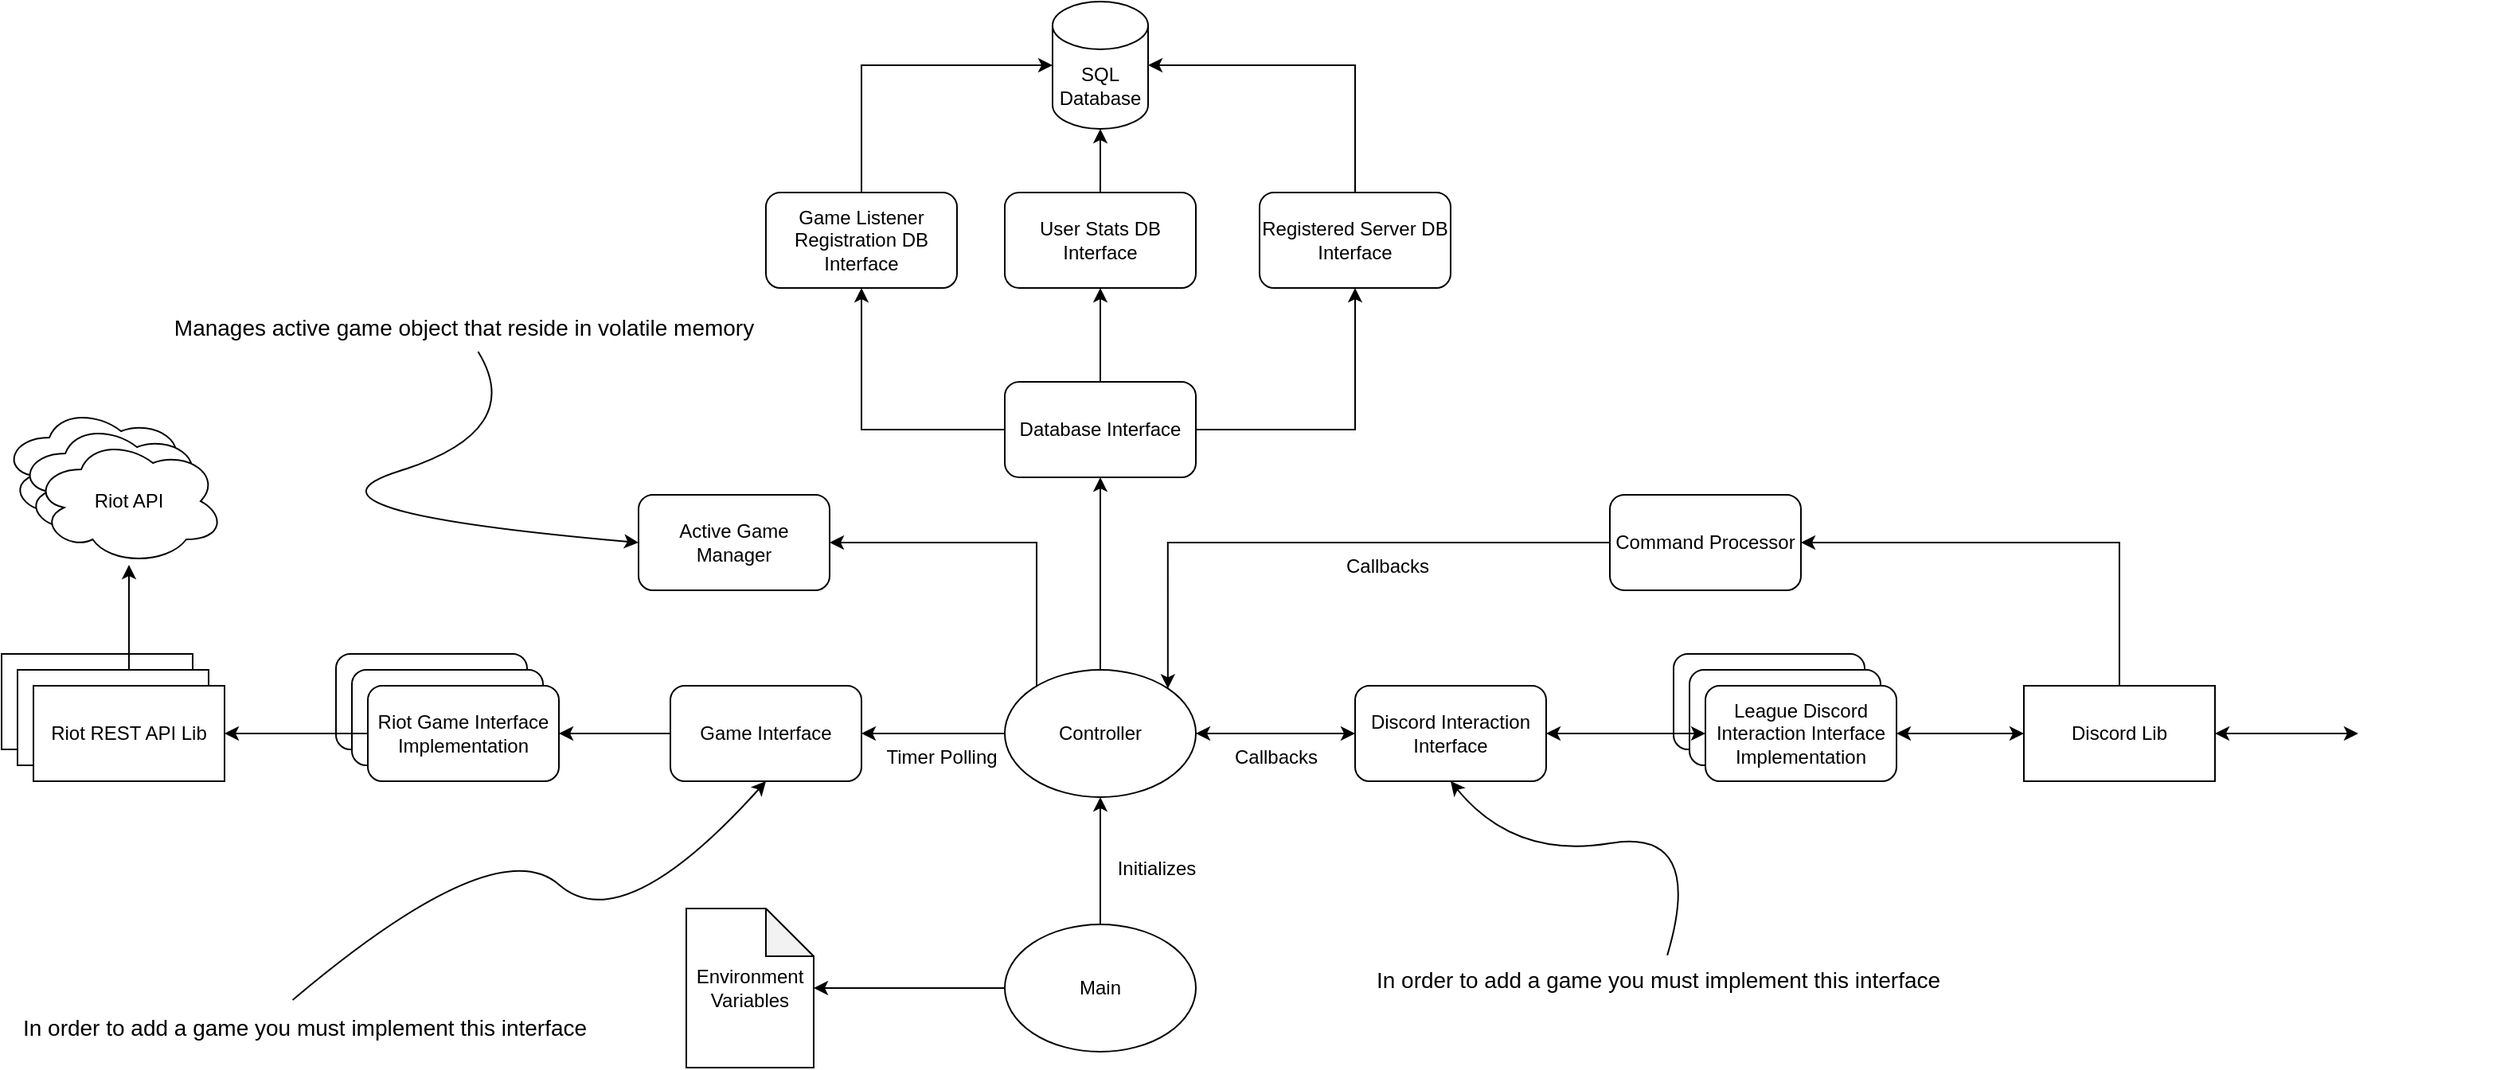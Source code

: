 <mxfile version="21.3.7" type="device">
  <diagram name="Page-1" id="ZWch6KYryVNrVb6p0aGZ">
    <mxGraphModel dx="2990" dy="2698" grid="1" gridSize="10" guides="1" tooltips="1" connect="1" arrows="1" fold="1" page="1" pageScale="1" pageWidth="850" pageHeight="1100" math="0" shadow="0">
      <root>
        <mxCell id="0" />
        <mxCell id="1" parent="0" />
        <mxCell id="dWsMsBKAjlN8BTmg53Zi-1" value="Riot API" style="ellipse;shape=cloud;whiteSpace=wrap;html=1;" parent="1" vertex="1">
          <mxGeometry x="-140" y="104" width="120" height="80" as="geometry" />
        </mxCell>
        <mxCell id="dWsMsBKAjlN8BTmg53Zi-34" style="edgeStyle=orthogonalEdgeStyle;rounded=0;orthogonalLoop=1;jettySize=auto;html=1;entryX=1;entryY=0.5;entryDx=0;entryDy=0;" parent="1" source="dWsMsBKAjlN8BTmg53Zi-2" target="dWsMsBKAjlN8BTmg53Zi-27" edge="1">
          <mxGeometry relative="1" as="geometry" />
        </mxCell>
        <mxCell id="dWsMsBKAjlN8BTmg53Zi-2" value="Game Interface" style="rounded=1;whiteSpace=wrap;html=1;" parent="1" vertex="1">
          <mxGeometry x="280" y="280" width="120" height="60" as="geometry" />
        </mxCell>
        <mxCell id="dWsMsBKAjlN8BTmg53Zi-4" value="SQL Database" style="shape=cylinder3;whiteSpace=wrap;html=1;boundedLbl=1;backgroundOutline=1;size=15;" parent="1" vertex="1">
          <mxGeometry x="520" y="-150" width="60" height="80" as="geometry" />
        </mxCell>
        <mxCell id="dWsMsBKAjlN8BTmg53Zi-64" style="edgeStyle=orthogonalEdgeStyle;rounded=0;orthogonalLoop=1;jettySize=auto;html=1;entryX=0.5;entryY=1;entryDx=0;entryDy=0;entryPerimeter=0;exitX=0.5;exitY=0;exitDx=0;exitDy=0;" parent="1" source="dWsMsBKAjlN8BTmg53Zi-5" target="dWsMsBKAjlN8BTmg53Zi-4" edge="1">
          <mxGeometry relative="1" as="geometry" />
        </mxCell>
        <mxCell id="dWsMsBKAjlN8BTmg53Zi-5" value="User Stats DB Interface" style="rounded=1;whiteSpace=wrap;html=1;" parent="1" vertex="1">
          <mxGeometry x="490" y="-30" width="120" height="60" as="geometry" />
        </mxCell>
        <mxCell id="dWsMsBKAjlN8BTmg53Zi-7" value="" style="shape=image;html=1;verticalAlign=top;verticalLabelPosition=bottom;labelBackgroundColor=#ffffff;imageAspect=0;aspect=fixed;image=https://cdn1.iconfinder.com/data/icons/unicons-line-vol-3/24/discord-128.png" parent="1" vertex="1">
          <mxGeometry x="1340" y="266" width="88" height="88" as="geometry" />
        </mxCell>
        <mxCell id="dWsMsBKAjlN8BTmg53Zi-8" value="Discord Interaction Interface" style="rounded=1;whiteSpace=wrap;html=1;" parent="1" vertex="1">
          <mxGeometry x="710" y="280" width="120" height="60" as="geometry" />
        </mxCell>
        <mxCell id="dWsMsBKAjlN8BTmg53Zi-10" style="edgeStyle=orthogonalEdgeStyle;rounded=0;orthogonalLoop=1;jettySize=auto;html=1;startArrow=classic;startFill=1;" parent="1" source="dWsMsBKAjlN8BTmg53Zi-9" target="dWsMsBKAjlN8BTmg53Zi-7" edge="1">
          <mxGeometry relative="1" as="geometry" />
        </mxCell>
        <mxCell id="GeZ2JBlscgipPaIo40qe-9" style="edgeStyle=orthogonalEdgeStyle;rounded=0;orthogonalLoop=1;jettySize=auto;html=1;entryX=1;entryY=0.5;entryDx=0;entryDy=0;exitX=0.5;exitY=0;exitDx=0;exitDy=0;" edge="1" parent="1" source="dWsMsBKAjlN8BTmg53Zi-9" target="GeZ2JBlscgipPaIo40qe-8">
          <mxGeometry relative="1" as="geometry" />
        </mxCell>
        <mxCell id="dWsMsBKAjlN8BTmg53Zi-9" value="Discord Lib" style="rounded=0;whiteSpace=wrap;html=1;" parent="1" vertex="1">
          <mxGeometry x="1130" y="280" width="120" height="60" as="geometry" />
        </mxCell>
        <mxCell id="dWsMsBKAjlN8BTmg53Zi-14" style="edgeStyle=orthogonalEdgeStyle;rounded=0;orthogonalLoop=1;jettySize=auto;html=1;startArrow=classic;startFill=1;" parent="1" source="dWsMsBKAjlN8BTmg53Zi-12" target="dWsMsBKAjlN8BTmg53Zi-8" edge="1">
          <mxGeometry relative="1" as="geometry" />
        </mxCell>
        <mxCell id="dWsMsBKAjlN8BTmg53Zi-17" style="edgeStyle=orthogonalEdgeStyle;rounded=0;orthogonalLoop=1;jettySize=auto;html=1;" parent="1" source="dWsMsBKAjlN8BTmg53Zi-12" target="dWsMsBKAjlN8BTmg53Zi-2" edge="1">
          <mxGeometry relative="1" as="geometry" />
        </mxCell>
        <mxCell id="dWsMsBKAjlN8BTmg53Zi-53" style="edgeStyle=orthogonalEdgeStyle;rounded=0;orthogonalLoop=1;jettySize=auto;html=1;" parent="1" source="dWsMsBKAjlN8BTmg53Zi-12" target="dWsMsBKAjlN8BTmg53Zi-49" edge="1">
          <mxGeometry relative="1" as="geometry" />
        </mxCell>
        <mxCell id="GeZ2JBlscgipPaIo40qe-14" style="edgeStyle=orthogonalEdgeStyle;rounded=0;orthogonalLoop=1;jettySize=auto;html=1;entryX=1;entryY=0.5;entryDx=0;entryDy=0;exitX=0;exitY=0;exitDx=0;exitDy=0;" edge="1" parent="1" source="dWsMsBKAjlN8BTmg53Zi-12" target="dWsMsBKAjlN8BTmg53Zi-65">
          <mxGeometry relative="1" as="geometry">
            <Array as="points">
              <mxPoint x="510" y="282" />
              <mxPoint x="510" y="190" />
            </Array>
          </mxGeometry>
        </mxCell>
        <mxCell id="dWsMsBKAjlN8BTmg53Zi-12" value="Controller" style="ellipse;whiteSpace=wrap;html=1;" parent="1" vertex="1">
          <mxGeometry x="490" y="270" width="120" height="80" as="geometry" />
        </mxCell>
        <mxCell id="dWsMsBKAjlN8BTmg53Zi-16" value="Timer Polling" style="text;html=1;align=center;verticalAlign=middle;resizable=0;points=[];autosize=1;strokeColor=none;fillColor=none;" parent="1" vertex="1">
          <mxGeometry x="400" y="310" width="100" height="30" as="geometry" />
        </mxCell>
        <mxCell id="dWsMsBKAjlN8BTmg53Zi-21" style="edgeStyle=orthogonalEdgeStyle;rounded=0;orthogonalLoop=1;jettySize=auto;html=1;entryX=0;entryY=0.5;entryDx=0;entryDy=0;entryPerimeter=0;exitX=0.5;exitY=0;exitDx=0;exitDy=0;" parent="1" source="dWsMsBKAjlN8BTmg53Zi-19" target="dWsMsBKAjlN8BTmg53Zi-4" edge="1">
          <mxGeometry relative="1" as="geometry" />
        </mxCell>
        <mxCell id="dWsMsBKAjlN8BTmg53Zi-19" value="Game Listener Registration DB Interface" style="rounded=1;whiteSpace=wrap;html=1;" parent="1" vertex="1">
          <mxGeometry x="340" y="-30" width="120" height="60" as="geometry" />
        </mxCell>
        <mxCell id="dWsMsBKAjlN8BTmg53Zi-22" value="" style="rounded=1;whiteSpace=wrap;html=1;" parent="1" vertex="1">
          <mxGeometry x="70" y="260" width="120" height="60" as="geometry" />
        </mxCell>
        <mxCell id="dWsMsBKAjlN8BTmg53Zi-23" value="" style="rounded=0;whiteSpace=wrap;html=1;" parent="1" vertex="1">
          <mxGeometry x="-140" y="260" width="120" height="60" as="geometry" />
        </mxCell>
        <mxCell id="dWsMsBKAjlN8BTmg53Zi-26" value="" style="rounded=1;whiteSpace=wrap;html=1;" parent="1" vertex="1">
          <mxGeometry x="80" y="270" width="120" height="60" as="geometry" />
        </mxCell>
        <mxCell id="dWsMsBKAjlN8BTmg53Zi-33" style="edgeStyle=orthogonalEdgeStyle;rounded=0;orthogonalLoop=1;jettySize=auto;html=1;entryX=1;entryY=0.5;entryDx=0;entryDy=0;" parent="1" source="dWsMsBKAjlN8BTmg53Zi-27" target="dWsMsBKAjlN8BTmg53Zi-32" edge="1">
          <mxGeometry relative="1" as="geometry" />
        </mxCell>
        <mxCell id="dWsMsBKAjlN8BTmg53Zi-27" value="Riot Game Interface Implementation" style="rounded=1;whiteSpace=wrap;html=1;" parent="1" vertex="1">
          <mxGeometry x="90" y="280" width="120" height="60" as="geometry" />
        </mxCell>
        <mxCell id="dWsMsBKAjlN8BTmg53Zi-28" value="Riot API" style="ellipse;shape=cloud;whiteSpace=wrap;html=1;" parent="1" vertex="1">
          <mxGeometry x="-130" y="114" width="120" height="80" as="geometry" />
        </mxCell>
        <mxCell id="dWsMsBKAjlN8BTmg53Zi-55" style="edgeStyle=orthogonalEdgeStyle;rounded=0;orthogonalLoop=1;jettySize=auto;html=1;startArrow=classic;startFill=1;" parent="1" source="dWsMsBKAjlN8BTmg53Zi-30" target="dWsMsBKAjlN8BTmg53Zi-32" edge="1">
          <mxGeometry relative="1" as="geometry" />
        </mxCell>
        <mxCell id="dWsMsBKAjlN8BTmg53Zi-30" value="Riot API" style="ellipse;shape=cloud;whiteSpace=wrap;html=1;" parent="1" vertex="1">
          <mxGeometry x="-120" y="124" width="120" height="80" as="geometry" />
        </mxCell>
        <mxCell id="dWsMsBKAjlN8BTmg53Zi-31" value="" style="rounded=0;whiteSpace=wrap;html=1;" parent="1" vertex="1">
          <mxGeometry x="-130" y="270" width="120" height="60" as="geometry" />
        </mxCell>
        <mxCell id="dWsMsBKAjlN8BTmg53Zi-32" value="Riot REST API Lib" style="rounded=0;whiteSpace=wrap;html=1;" parent="1" vertex="1">
          <mxGeometry x="-120" y="280" width="120" height="60" as="geometry" />
        </mxCell>
        <mxCell id="dWsMsBKAjlN8BTmg53Zi-37" value="&lt;font style=&quot;font-size: 14px;&quot;&gt;In order to add a game you must implement this interface&lt;/font&gt;" style="text;html=1;align=center;verticalAlign=middle;resizable=0;points=[];autosize=1;strokeColor=none;fillColor=none;" parent="1" vertex="1">
          <mxGeometry x="-140" y="480" width="380" height="30" as="geometry" />
        </mxCell>
        <mxCell id="dWsMsBKAjlN8BTmg53Zi-39" value="" style="curved=1;endArrow=classic;html=1;rounded=0;exitX=0.481;exitY=-0.083;exitDx=0;exitDy=0;exitPerimeter=0;entryX=0.5;entryY=1;entryDx=0;entryDy=0;" parent="1" source="dWsMsBKAjlN8BTmg53Zi-37" target="dWsMsBKAjlN8BTmg53Zi-2" edge="1">
          <mxGeometry width="50" height="50" relative="1" as="geometry">
            <mxPoint x="420" y="370" as="sourcePoint" />
            <mxPoint x="470" y="320" as="targetPoint" />
            <Array as="points">
              <mxPoint x="170" y="370" />
              <mxPoint x="250" y="440" />
            </Array>
          </mxGeometry>
        </mxCell>
        <mxCell id="dWsMsBKAjlN8BTmg53Zi-150" style="edgeStyle=orthogonalEdgeStyle;rounded=0;orthogonalLoop=1;jettySize=auto;html=1;" parent="1" source="dWsMsBKAjlN8BTmg53Zi-49" target="dWsMsBKAjlN8BTmg53Zi-5" edge="1">
          <mxGeometry relative="1" as="geometry" />
        </mxCell>
        <mxCell id="dWsMsBKAjlN8BTmg53Zi-151" style="edgeStyle=orthogonalEdgeStyle;rounded=0;orthogonalLoop=1;jettySize=auto;html=1;entryX=0.5;entryY=1;entryDx=0;entryDy=0;" parent="1" source="dWsMsBKAjlN8BTmg53Zi-49" target="dWsMsBKAjlN8BTmg53Zi-19" edge="1">
          <mxGeometry relative="1" as="geometry" />
        </mxCell>
        <mxCell id="dWsMsBKAjlN8BTmg53Zi-153" style="edgeStyle=orthogonalEdgeStyle;rounded=0;orthogonalLoop=1;jettySize=auto;html=1;" parent="1" source="dWsMsBKAjlN8BTmg53Zi-49" target="dWsMsBKAjlN8BTmg53Zi-152" edge="1">
          <mxGeometry relative="1" as="geometry" />
        </mxCell>
        <mxCell id="dWsMsBKAjlN8BTmg53Zi-49" value="Database Interface" style="rounded=1;whiteSpace=wrap;html=1;" parent="1" vertex="1">
          <mxGeometry x="490" y="89" width="120" height="60" as="geometry" />
        </mxCell>
        <mxCell id="dWsMsBKAjlN8BTmg53Zi-56" value="Callbacks" style="text;html=1;align=center;verticalAlign=middle;resizable=0;points=[];autosize=1;strokeColor=none;fillColor=none;" parent="1" vertex="1">
          <mxGeometry x="620" y="310" width="80" height="30" as="geometry" />
        </mxCell>
        <mxCell id="dWsMsBKAjlN8BTmg53Zi-58" style="edgeStyle=orthogonalEdgeStyle;rounded=0;orthogonalLoop=1;jettySize=auto;html=1;entryX=0.5;entryY=1;entryDx=0;entryDy=0;" parent="1" source="dWsMsBKAjlN8BTmg53Zi-57" target="dWsMsBKAjlN8BTmg53Zi-12" edge="1">
          <mxGeometry relative="1" as="geometry" />
        </mxCell>
        <mxCell id="dWsMsBKAjlN8BTmg53Zi-60" style="edgeStyle=orthogonalEdgeStyle;rounded=0;orthogonalLoop=1;jettySize=auto;html=1;" parent="1" source="dWsMsBKAjlN8BTmg53Zi-57" target="dWsMsBKAjlN8BTmg53Zi-59" edge="1">
          <mxGeometry relative="1" as="geometry" />
        </mxCell>
        <mxCell id="dWsMsBKAjlN8BTmg53Zi-57" value="Main" style="ellipse;whiteSpace=wrap;html=1;" parent="1" vertex="1">
          <mxGeometry x="490" y="430" width="120" height="80" as="geometry" />
        </mxCell>
        <mxCell id="dWsMsBKAjlN8BTmg53Zi-59" value="Environment Variables" style="shape=note;whiteSpace=wrap;html=1;backgroundOutline=1;darkOpacity=0.05;" parent="1" vertex="1">
          <mxGeometry x="290" y="420" width="80" height="100" as="geometry" />
        </mxCell>
        <mxCell id="dWsMsBKAjlN8BTmg53Zi-61" value="Initializes" style="text;html=1;align=center;verticalAlign=middle;resizable=0;points=[];autosize=1;strokeColor=none;fillColor=none;" parent="1" vertex="1">
          <mxGeometry x="550" y="380" width="70" height="30" as="geometry" />
        </mxCell>
        <mxCell id="dWsMsBKAjlN8BTmg53Zi-65" value="Active Game Manager" style="rounded=1;whiteSpace=wrap;html=1;" parent="1" vertex="1">
          <mxGeometry x="260" y="160" width="120" height="60" as="geometry" />
        </mxCell>
        <mxCell id="dWsMsBKAjlN8BTmg53Zi-154" style="edgeStyle=orthogonalEdgeStyle;rounded=0;orthogonalLoop=1;jettySize=auto;html=1;entryX=1;entryY=0.5;entryDx=0;entryDy=0;entryPerimeter=0;exitX=0.5;exitY=0;exitDx=0;exitDy=0;" parent="1" source="dWsMsBKAjlN8BTmg53Zi-152" target="dWsMsBKAjlN8BTmg53Zi-4" edge="1">
          <mxGeometry relative="1" as="geometry" />
        </mxCell>
        <mxCell id="dWsMsBKAjlN8BTmg53Zi-152" value="Registered Server DB Interface" style="rounded=1;whiteSpace=wrap;html=1;" parent="1" vertex="1">
          <mxGeometry x="650" y="-30" width="120" height="60" as="geometry" />
        </mxCell>
        <mxCell id="dWsMsBKAjlN8BTmg53Zi-156" value="&lt;font style=&quot;font-size: 14px;&quot;&gt;Manages active game object that reside in volatile memory&lt;/font&gt;" style="text;html=1;align=center;verticalAlign=middle;resizable=0;points=[];autosize=1;strokeColor=none;fillColor=none;" parent="1" vertex="1">
          <mxGeometry x="-45" y="40" width="390" height="30" as="geometry" />
        </mxCell>
        <mxCell id="dWsMsBKAjlN8BTmg53Zi-158" value="" style="curved=1;endArrow=classic;html=1;rounded=0;entryX=0;entryY=0.5;entryDx=0;entryDy=0;" parent="1" source="dWsMsBKAjlN8BTmg53Zi-156" target="dWsMsBKAjlN8BTmg53Zi-65" edge="1">
          <mxGeometry width="50" height="50" relative="1" as="geometry">
            <mxPoint x="920" y="180" as="sourcePoint" />
            <mxPoint x="970" y="130" as="targetPoint" />
            <Array as="points">
              <mxPoint x="190" y="120" />
              <mxPoint x="30" y="170" />
            </Array>
          </mxGeometry>
        </mxCell>
        <mxCell id="GeZ2JBlscgipPaIo40qe-1" value="" style="rounded=1;whiteSpace=wrap;html=1;" vertex="1" parent="1">
          <mxGeometry x="910" y="260" width="120" height="60" as="geometry" />
        </mxCell>
        <mxCell id="GeZ2JBlscgipPaIo40qe-2" value="" style="rounded=1;whiteSpace=wrap;html=1;" vertex="1" parent="1">
          <mxGeometry x="920" y="270" width="120" height="60" as="geometry" />
        </mxCell>
        <mxCell id="GeZ2JBlscgipPaIo40qe-4" style="edgeStyle=orthogonalEdgeStyle;rounded=0;orthogonalLoop=1;jettySize=auto;html=1;entryX=1;entryY=0.5;entryDx=0;entryDy=0;startArrow=classic;startFill=1;" edge="1" parent="1" source="GeZ2JBlscgipPaIo40qe-3" target="dWsMsBKAjlN8BTmg53Zi-8">
          <mxGeometry relative="1" as="geometry" />
        </mxCell>
        <mxCell id="GeZ2JBlscgipPaIo40qe-5" style="edgeStyle=orthogonalEdgeStyle;rounded=0;orthogonalLoop=1;jettySize=auto;html=1;entryX=0;entryY=0.5;entryDx=0;entryDy=0;startArrow=classic;startFill=1;" edge="1" parent="1" source="GeZ2JBlscgipPaIo40qe-3" target="dWsMsBKAjlN8BTmg53Zi-9">
          <mxGeometry relative="1" as="geometry" />
        </mxCell>
        <mxCell id="GeZ2JBlscgipPaIo40qe-3" value="League Discord Interaction&amp;nbsp;Interface Implementation" style="rounded=1;whiteSpace=wrap;html=1;" vertex="1" parent="1">
          <mxGeometry x="930" y="280" width="120" height="60" as="geometry" />
        </mxCell>
        <mxCell id="GeZ2JBlscgipPaIo40qe-6" value="&lt;font style=&quot;font-size: 14px;&quot;&gt;In order to add a game you must implement this interface&lt;/font&gt;" style="text;html=1;align=center;verticalAlign=middle;resizable=0;points=[];autosize=1;strokeColor=none;fillColor=none;" vertex="1" parent="1">
          <mxGeometry x="710" y="450" width="380" height="30" as="geometry" />
        </mxCell>
        <mxCell id="GeZ2JBlscgipPaIo40qe-7" value="" style="curved=1;endArrow=none;html=1;rounded=0;exitX=0.473;exitY=1.066;exitDx=0;exitDy=0;exitPerimeter=0;entryX=0.516;entryY=-0.022;entryDx=0;entryDy=0;entryPerimeter=0;endFill=0;startArrow=classic;startFill=1;" edge="1" parent="1" target="GeZ2JBlscgipPaIo40qe-6">
          <mxGeometry width="50" height="50" relative="1" as="geometry">
            <mxPoint x="770" y="340" as="sourcePoint" />
            <mxPoint x="910" y="439" as="targetPoint" />
            <Array as="points">
              <mxPoint x="810" y="389" />
              <mxPoint x="930" y="369" />
            </Array>
          </mxGeometry>
        </mxCell>
        <mxCell id="GeZ2JBlscgipPaIo40qe-15" style="edgeStyle=orthogonalEdgeStyle;rounded=0;orthogonalLoop=1;jettySize=auto;html=1;entryX=1;entryY=0;entryDx=0;entryDy=0;" edge="1" parent="1" source="GeZ2JBlscgipPaIo40qe-8" target="dWsMsBKAjlN8BTmg53Zi-12">
          <mxGeometry relative="1" as="geometry" />
        </mxCell>
        <mxCell id="GeZ2JBlscgipPaIo40qe-8" value="Command Processor" style="rounded=1;whiteSpace=wrap;html=1;" vertex="1" parent="1">
          <mxGeometry x="870" y="160" width="120" height="60" as="geometry" />
        </mxCell>
        <mxCell id="GeZ2JBlscgipPaIo40qe-12" value="Callbacks" style="text;html=1;align=center;verticalAlign=middle;resizable=0;points=[];autosize=1;strokeColor=none;fillColor=none;" vertex="1" parent="1">
          <mxGeometry x="690" y="190" width="80" height="30" as="geometry" />
        </mxCell>
      </root>
    </mxGraphModel>
  </diagram>
</mxfile>
